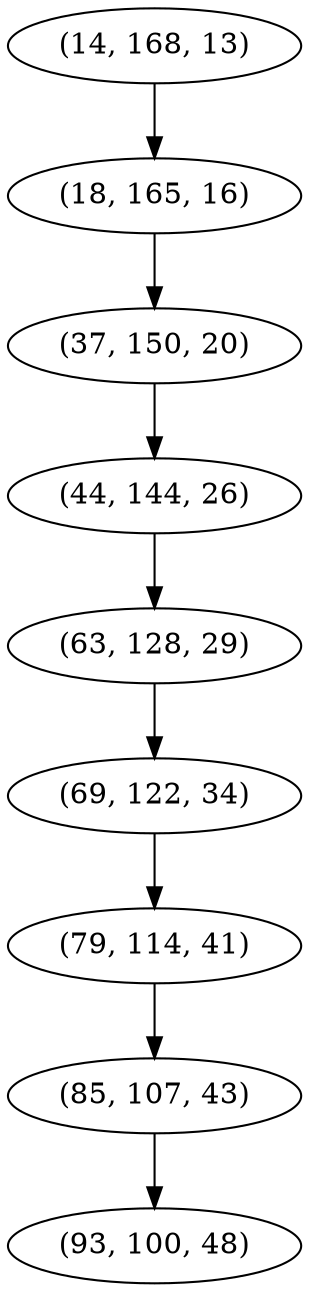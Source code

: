 digraph tree {
    "(14, 168, 13)";
    "(18, 165, 16)";
    "(37, 150, 20)";
    "(44, 144, 26)";
    "(63, 128, 29)";
    "(69, 122, 34)";
    "(79, 114, 41)";
    "(85, 107, 43)";
    "(93, 100, 48)";
    "(14, 168, 13)" -> "(18, 165, 16)";
    "(18, 165, 16)" -> "(37, 150, 20)";
    "(37, 150, 20)" -> "(44, 144, 26)";
    "(44, 144, 26)" -> "(63, 128, 29)";
    "(63, 128, 29)" -> "(69, 122, 34)";
    "(69, 122, 34)" -> "(79, 114, 41)";
    "(79, 114, 41)" -> "(85, 107, 43)";
    "(85, 107, 43)" -> "(93, 100, 48)";
}
